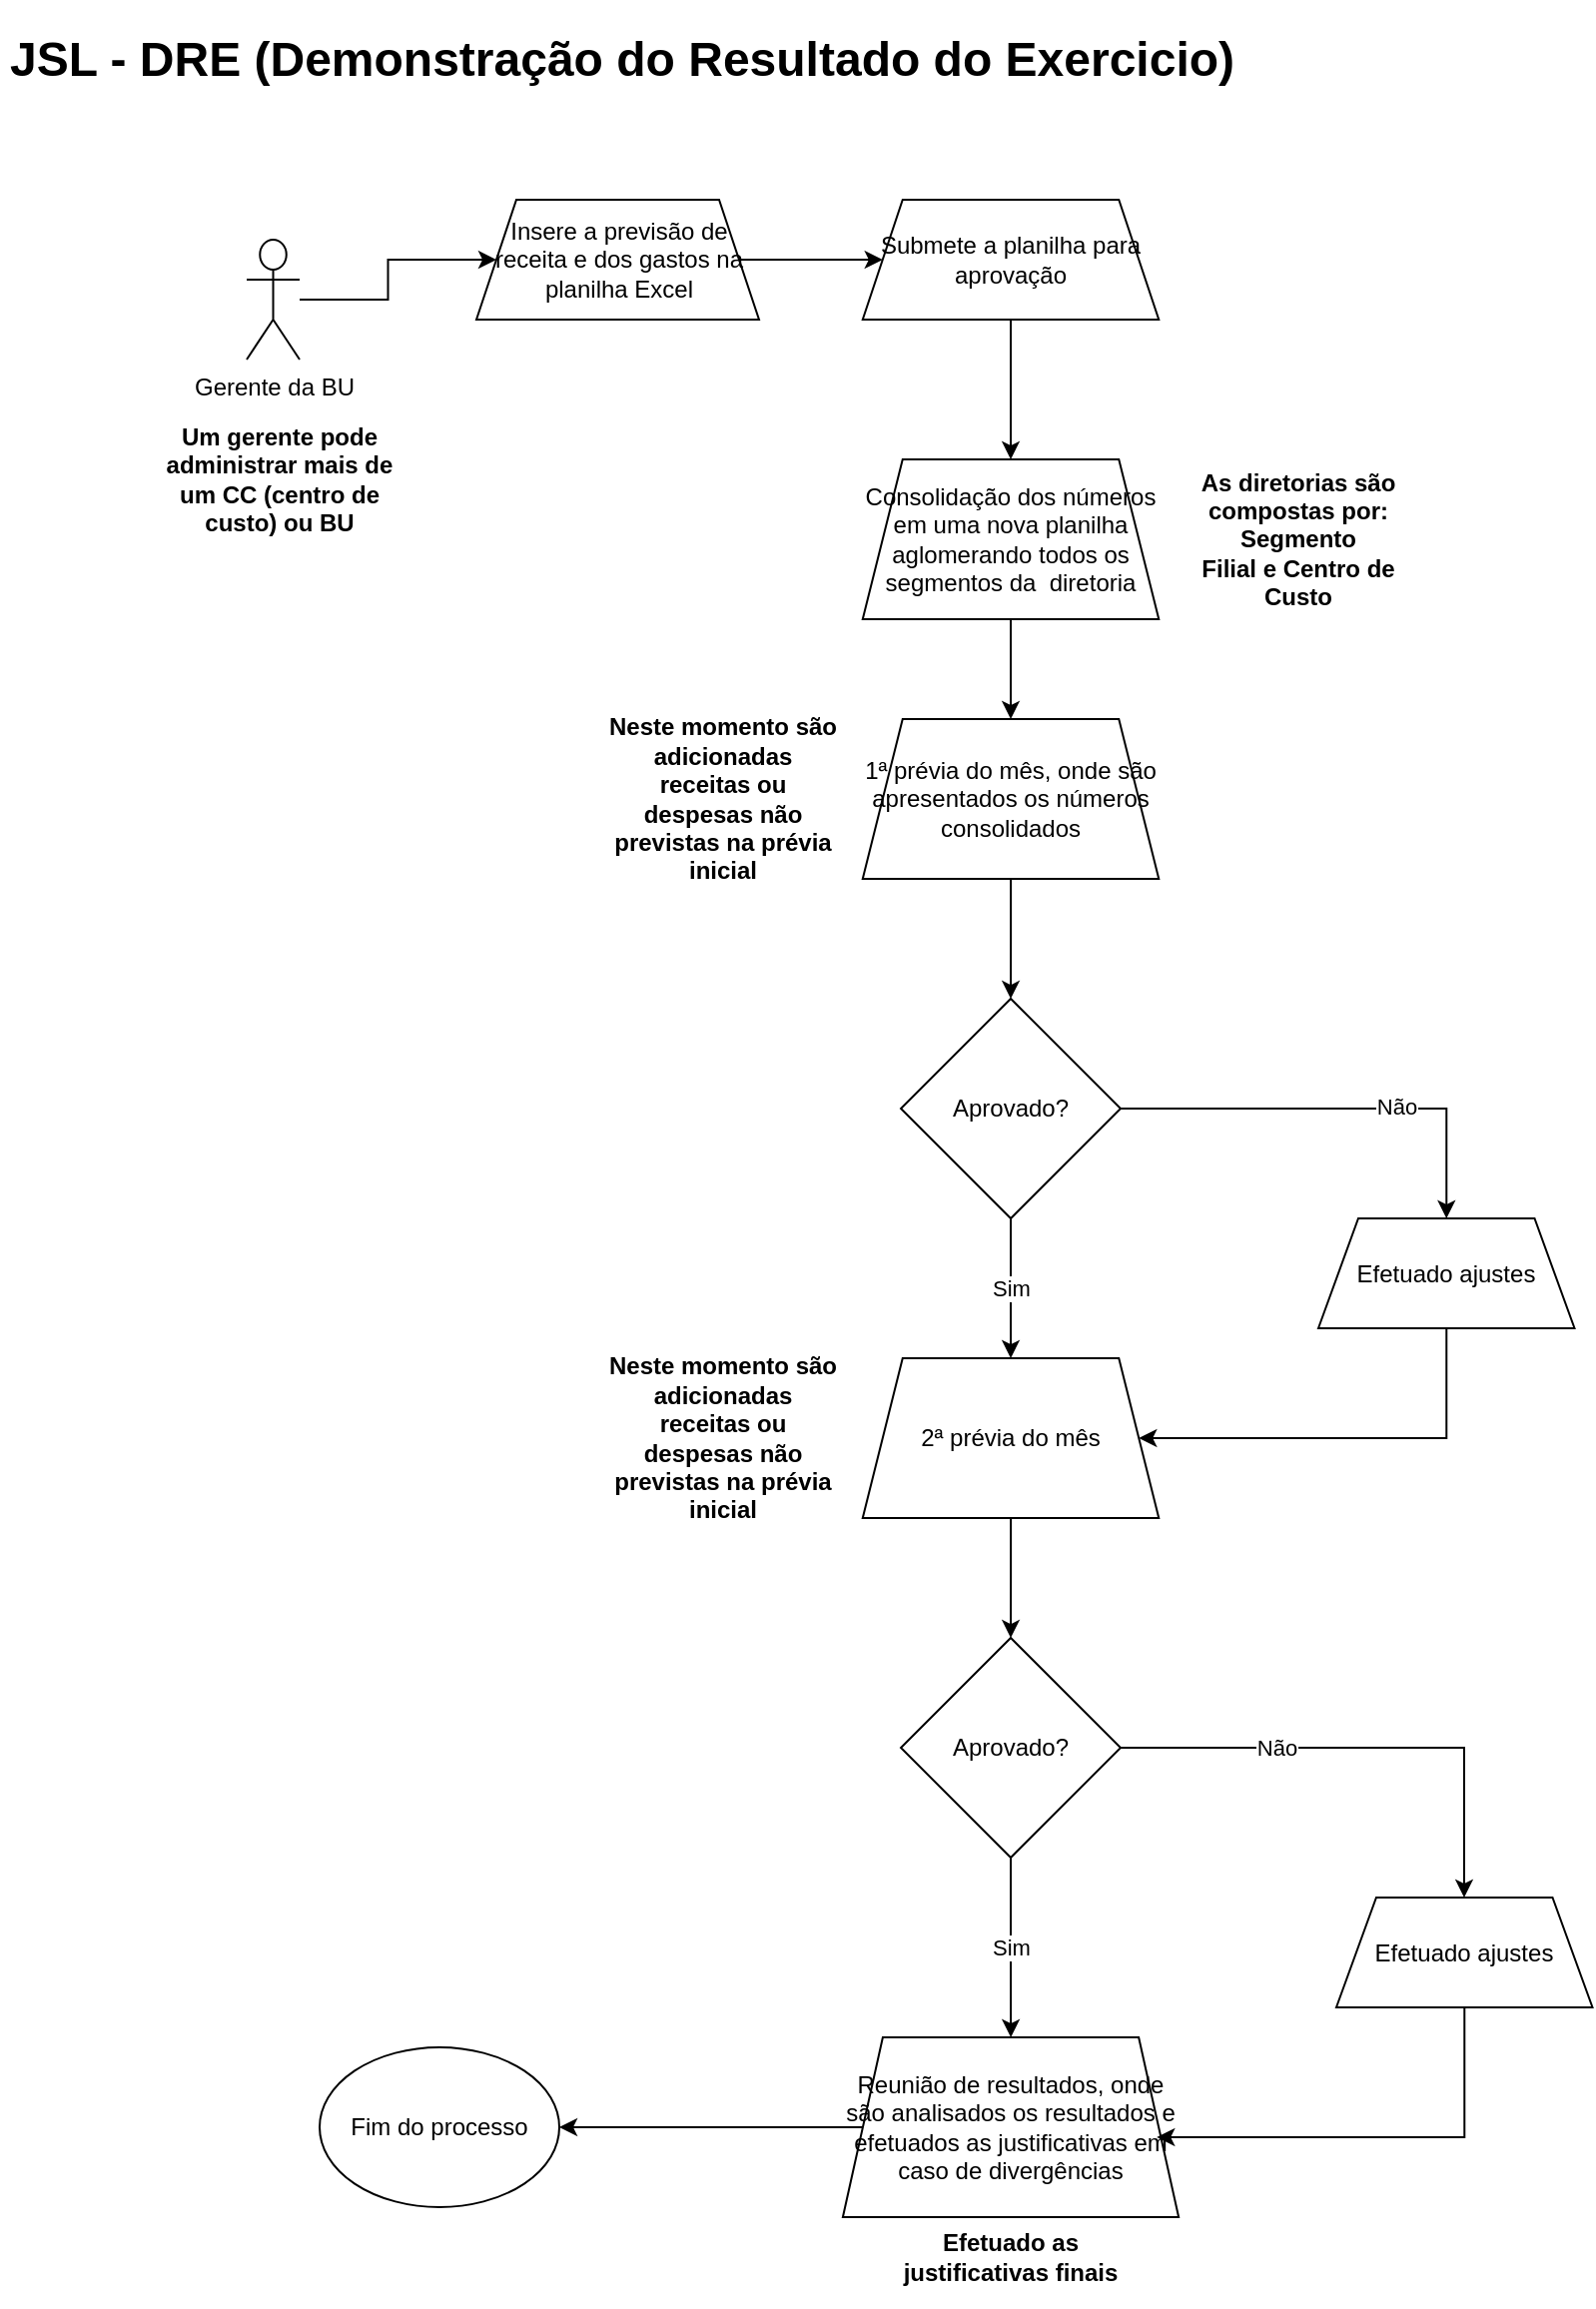<mxfile version="13.10.6" type="github">
  <diagram id="DgriANRo6SjlQrBQB8I8" name="Page-1">
    <mxGraphModel dx="1278" dy="575" grid="1" gridSize="10" guides="1" tooltips="1" connect="1" arrows="1" fold="1" page="1" pageScale="1" pageWidth="827" pageHeight="1169" math="0" shadow="0">
      <root>
        <mxCell id="0" />
        <mxCell id="1" parent="0" />
        <mxCell id="86dVdtpe8MZ_GBPZOqXo-11" style="edgeStyle=orthogonalEdgeStyle;rounded=0;orthogonalLoop=1;jettySize=auto;html=1;" parent="1" source="86dVdtpe8MZ_GBPZOqXo-2" target="86dVdtpe8MZ_GBPZOqXo-38" edge="1">
          <mxGeometry relative="1" as="geometry">
            <mxPoint x="316" y="90" as="targetPoint" />
          </mxGeometry>
        </mxCell>
        <mxCell id="86dVdtpe8MZ_GBPZOqXo-2" value="Gerente da BU" style="shape=umlActor;verticalLabelPosition=bottom;verticalAlign=top;html=1;outlineConnect=0;" parent="1" vertex="1">
          <mxGeometry x="133.5" y="120" width="26.5" height="60" as="geometry" />
        </mxCell>
        <mxCell id="86dVdtpe8MZ_GBPZOqXo-19" value="" style="endArrow=classic;html=1;exitX=0.5;exitY=1;exitDx=0;exitDy=0;entryX=0.5;entryY=0;entryDx=0;entryDy=0;" parent="1" source="ezYw8p61TXl7o_NQsorU-2" target="ezYw8p61TXl7o_NQsorU-23" edge="1">
          <mxGeometry relative="1" as="geometry">
            <mxPoint x="177.5" y="290" as="sourcePoint" />
            <mxPoint x="177.5" y="370" as="targetPoint" />
            <Array as="points" />
          </mxGeometry>
        </mxCell>
        <mxCell id="86dVdtpe8MZ_GBPZOqXo-20" value="Sim" style="edgeLabel;resizable=0;html=1;align=center;verticalAlign=middle;" parent="86dVdtpe8MZ_GBPZOqXo-19" connectable="0" vertex="1">
          <mxGeometry relative="1" as="geometry" />
        </mxCell>
        <mxCell id="ezYw8p61TXl7o_NQsorU-6" style="edgeStyle=orthogonalEdgeStyle;rounded=0;orthogonalLoop=1;jettySize=auto;html=1;" edge="1" parent="1" source="86dVdtpe8MZ_GBPZOqXo-38" target="ezYw8p61TXl7o_NQsorU-1">
          <mxGeometry relative="1" as="geometry" />
        </mxCell>
        <mxCell id="86dVdtpe8MZ_GBPZOqXo-38" value="&lt;span&gt;Insere a previsão de receita e dos gastos na planilha Excel&lt;/span&gt;" style="shape=trapezoid;perimeter=trapezoidPerimeter;whiteSpace=wrap;html=1;fixedSize=1;" parent="1" vertex="1">
          <mxGeometry x="248.5" y="100" width="141.5" height="60" as="geometry" />
        </mxCell>
        <mxCell id="86dVdtpe8MZ_GBPZOqXo-68" value="&lt;span&gt;Fim do processo&lt;/span&gt;" style="ellipse;whiteSpace=wrap;html=1;rounded=1;" parent="1" vertex="1">
          <mxGeometry x="170.005" y="1025" width="120" height="80" as="geometry" />
        </mxCell>
        <mxCell id="86dVdtpe8MZ_GBPZOqXo-71" value="&lt;h1&gt;JSL - DRE (Demonstração do Resultado do Exercicio)&lt;/h1&gt;" style="text;html=1;strokeColor=none;fillColor=none;spacing=5;spacingTop=-20;whiteSpace=wrap;overflow=hidden;rounded=0;" parent="1" vertex="1">
          <mxGeometry x="10" y="10" width="710" height="40" as="geometry" />
        </mxCell>
        <mxCell id="ezYw8p61TXl7o_NQsorU-5" style="edgeStyle=orthogonalEdgeStyle;rounded=0;orthogonalLoop=1;jettySize=auto;html=1;" edge="1" parent="1" source="ezYw8p61TXl7o_NQsorU-1" target="ezYw8p61TXl7o_NQsorU-3">
          <mxGeometry relative="1" as="geometry" />
        </mxCell>
        <mxCell id="ezYw8p61TXl7o_NQsorU-1" value="&lt;span&gt;Submete a planilha para aprovação&lt;/span&gt;" style="shape=trapezoid;perimeter=trapezoidPerimeter;whiteSpace=wrap;html=1;fixedSize=1;" vertex="1" parent="1">
          <mxGeometry x="441.88" y="100" width="148.25" height="60" as="geometry" />
        </mxCell>
        <mxCell id="ezYw8p61TXl7o_NQsorU-24" value="" style="edgeStyle=orthogonalEdgeStyle;rounded=0;orthogonalLoop=1;jettySize=auto;html=1;" edge="1" parent="1" source="ezYw8p61TXl7o_NQsorU-2" target="ezYw8p61TXl7o_NQsorU-16">
          <mxGeometry relative="1" as="geometry">
            <Array as="points">
              <mxPoint x="640" y="555" />
              <mxPoint x="640" y="555" />
            </Array>
          </mxGeometry>
        </mxCell>
        <mxCell id="ezYw8p61TXl7o_NQsorU-25" value="Não" style="edgeLabel;html=1;align=center;verticalAlign=middle;resizable=0;points=[];" vertex="1" connectable="0" parent="ezYw8p61TXl7o_NQsorU-24">
          <mxGeometry x="0.262" y="1" relative="1" as="geometry">
            <mxPoint as="offset" />
          </mxGeometry>
        </mxCell>
        <mxCell id="ezYw8p61TXl7o_NQsorU-2" value="Aprovado?" style="rhombus;whiteSpace=wrap;html=1;" vertex="1" parent="1">
          <mxGeometry x="461.01" y="500" width="110" height="110" as="geometry" />
        </mxCell>
        <mxCell id="ezYw8p61TXl7o_NQsorU-8" value="" style="edgeStyle=orthogonalEdgeStyle;rounded=0;orthogonalLoop=1;jettySize=auto;html=1;" edge="1" parent="1" source="ezYw8p61TXl7o_NQsorU-3" target="ezYw8p61TXl7o_NQsorU-7">
          <mxGeometry relative="1" as="geometry" />
        </mxCell>
        <mxCell id="ezYw8p61TXl7o_NQsorU-3" value="&lt;span&gt;Consolidação dos números em uma nova planilha aglomerando todos os segmentos da&amp;nbsp; diretoria&lt;/span&gt;" style="shape=trapezoid;perimeter=trapezoidPerimeter;whiteSpace=wrap;html=1;fixedSize=1;" vertex="1" parent="1">
          <mxGeometry x="441.88" y="230" width="148.25" height="80" as="geometry" />
        </mxCell>
        <mxCell id="ezYw8p61TXl7o_NQsorU-4" value="&lt;b&gt;As diretorias são compostas por:&lt;br&gt;Segmento&lt;br&gt;Filial e Centro de Custo&lt;br&gt;&lt;/b&gt;" style="text;html=1;strokeColor=none;fillColor=none;align=center;verticalAlign=middle;whiteSpace=wrap;rounded=0;" vertex="1" parent="1">
          <mxGeometry x="600" y="222.5" width="120" height="95" as="geometry" />
        </mxCell>
        <mxCell id="ezYw8p61TXl7o_NQsorU-10" value="" style="edgeStyle=orthogonalEdgeStyle;rounded=0;orthogonalLoop=1;jettySize=auto;html=1;" edge="1" parent="1" source="ezYw8p61TXl7o_NQsorU-7" target="ezYw8p61TXl7o_NQsorU-2">
          <mxGeometry relative="1" as="geometry" />
        </mxCell>
        <mxCell id="ezYw8p61TXl7o_NQsorU-7" value="&lt;span&gt;1ª prévia do mês, onde são apresentados os números consolidados&lt;/span&gt;" style="shape=trapezoid;perimeter=trapezoidPerimeter;whiteSpace=wrap;html=1;fixedSize=1;" vertex="1" parent="1">
          <mxGeometry x="441.88" y="360" width="148.25" height="80" as="geometry" />
        </mxCell>
        <mxCell id="ezYw8p61TXl7o_NQsorU-21" style="edgeStyle=orthogonalEdgeStyle;rounded=0;orthogonalLoop=1;jettySize=auto;html=1;" edge="1" parent="1" source="ezYw8p61TXl7o_NQsorU-9" target="86dVdtpe8MZ_GBPZOqXo-68">
          <mxGeometry relative="1" as="geometry" />
        </mxCell>
        <mxCell id="ezYw8p61TXl7o_NQsorU-9" value="&lt;span&gt;Reunião de resultados, onde são analisados os resultados e efetuados as justificativas em caso de divergências&lt;/span&gt;" style="shape=trapezoid;perimeter=trapezoidPerimeter;whiteSpace=wrap;html=1;fixedSize=1;" vertex="1" parent="1">
          <mxGeometry x="431.95" y="1020" width="168.12" height="90" as="geometry" />
        </mxCell>
        <mxCell id="ezYw8p61TXl7o_NQsorU-11" value="&lt;b&gt;Neste momento são adicionadas receitas ou despesas não previstas na prévia inicial&lt;br&gt;&lt;/b&gt;" style="text;html=1;strokeColor=none;fillColor=none;align=center;verticalAlign=middle;whiteSpace=wrap;rounded=0;" vertex="1" parent="1">
          <mxGeometry x="311.95" y="672.5" width="120" height="95" as="geometry" />
        </mxCell>
        <mxCell id="ezYw8p61TXl7o_NQsorU-26" style="edgeStyle=orthogonalEdgeStyle;rounded=0;orthogonalLoop=1;jettySize=auto;html=1;" edge="1" parent="1" source="ezYw8p61TXl7o_NQsorU-16" target="ezYw8p61TXl7o_NQsorU-23">
          <mxGeometry relative="1" as="geometry">
            <Array as="points">
              <mxPoint x="734" y="720" />
            </Array>
          </mxGeometry>
        </mxCell>
        <mxCell id="ezYw8p61TXl7o_NQsorU-16" value="&lt;span&gt;Efetuado ajustes&lt;/span&gt;" style="shape=trapezoid;perimeter=trapezoidPerimeter;whiteSpace=wrap;html=1;fixedSize=1;" vertex="1" parent="1">
          <mxGeometry x="670" y="610" width="128.25" height="55" as="geometry" />
        </mxCell>
        <mxCell id="ezYw8p61TXl7o_NQsorU-22" value="&lt;b&gt;Um gerente pode administrar mais de um CC (centro de custo) ou BU&lt;br&gt;&lt;/b&gt;" style="text;html=1;strokeColor=none;fillColor=none;align=center;verticalAlign=middle;whiteSpace=wrap;rounded=0;" vertex="1" parent="1">
          <mxGeometry x="90" y="200" width="120" height="80" as="geometry" />
        </mxCell>
        <mxCell id="ezYw8p61TXl7o_NQsorU-28" value="" style="edgeStyle=orthogonalEdgeStyle;rounded=0;orthogonalLoop=1;jettySize=auto;html=1;" edge="1" parent="1" source="ezYw8p61TXl7o_NQsorU-23" target="ezYw8p61TXl7o_NQsorU-27">
          <mxGeometry relative="1" as="geometry" />
        </mxCell>
        <mxCell id="ezYw8p61TXl7o_NQsorU-23" value="&lt;span&gt;2ª prévia do mês&lt;/span&gt;" style="shape=trapezoid;perimeter=trapezoidPerimeter;whiteSpace=wrap;html=1;fixedSize=1;" vertex="1" parent="1">
          <mxGeometry x="441.88" y="680" width="148.25" height="80" as="geometry" />
        </mxCell>
        <mxCell id="ezYw8p61TXl7o_NQsorU-29" value="Sim" style="edgeStyle=orthogonalEdgeStyle;rounded=0;orthogonalLoop=1;jettySize=auto;html=1;" edge="1" parent="1" source="ezYw8p61TXl7o_NQsorU-27" target="ezYw8p61TXl7o_NQsorU-9">
          <mxGeometry relative="1" as="geometry" />
        </mxCell>
        <mxCell id="ezYw8p61TXl7o_NQsorU-27" value="Aprovado?" style="rhombus;whiteSpace=wrap;html=1;" vertex="1" parent="1">
          <mxGeometry x="461.01" y="820" width="110" height="110" as="geometry" />
        </mxCell>
        <mxCell id="ezYw8p61TXl7o_NQsorU-30" value="" style="edgeStyle=orthogonalEdgeStyle;rounded=0;orthogonalLoop=1;jettySize=auto;html=1;exitX=1;exitY=0.5;exitDx=0;exitDy=0;" edge="1" parent="1" target="ezYw8p61TXl7o_NQsorU-33" source="ezYw8p61TXl7o_NQsorU-27">
          <mxGeometry relative="1" as="geometry">
            <mxPoint x="580" y="905" as="sourcePoint" />
            <Array as="points">
              <mxPoint x="743" y="875" />
            </Array>
          </mxGeometry>
        </mxCell>
        <mxCell id="ezYw8p61TXl7o_NQsorU-31" value="Não" style="edgeLabel;html=1;align=center;verticalAlign=middle;resizable=0;points=[];" vertex="1" connectable="0" parent="ezYw8p61TXl7o_NQsorU-30">
          <mxGeometry x="0.262" y="1" relative="1" as="geometry">
            <mxPoint x="-78.26" y="1" as="offset" />
          </mxGeometry>
        </mxCell>
        <mxCell id="ezYw8p61TXl7o_NQsorU-32" style="edgeStyle=orthogonalEdgeStyle;rounded=0;orthogonalLoop=1;jettySize=auto;html=1;" edge="1" parent="1" source="ezYw8p61TXl7o_NQsorU-33">
          <mxGeometry relative="1" as="geometry">
            <mxPoint x="589.12" y="1070" as="targetPoint" />
            <Array as="points">
              <mxPoint x="742.99" y="1070" />
            </Array>
          </mxGeometry>
        </mxCell>
        <mxCell id="ezYw8p61TXl7o_NQsorU-33" value="&lt;span&gt;Efetuado ajustes&lt;/span&gt;" style="shape=trapezoid;perimeter=trapezoidPerimeter;whiteSpace=wrap;html=1;fixedSize=1;" vertex="1" parent="1">
          <mxGeometry x="678.99" y="950" width="128.25" height="55" as="geometry" />
        </mxCell>
        <mxCell id="ezYw8p61TXl7o_NQsorU-34" value="&lt;b&gt;Neste momento são adicionadas receitas ou despesas não previstas na prévia inicial&lt;br&gt;&lt;/b&gt;" style="text;html=1;strokeColor=none;fillColor=none;align=center;verticalAlign=middle;whiteSpace=wrap;rounded=0;" vertex="1" parent="1">
          <mxGeometry x="311.95" y="352.5" width="120" height="95" as="geometry" />
        </mxCell>
        <mxCell id="ezYw8p61TXl7o_NQsorU-35" value="&lt;b&gt;Efetuado as justificativas finais&lt;br&gt;&lt;/b&gt;" style="text;html=1;strokeColor=none;fillColor=none;align=center;verticalAlign=middle;whiteSpace=wrap;rounded=0;" vertex="1" parent="1">
          <mxGeometry x="456.01" y="1105" width="120" height="50" as="geometry" />
        </mxCell>
      </root>
    </mxGraphModel>
  </diagram>
</mxfile>
